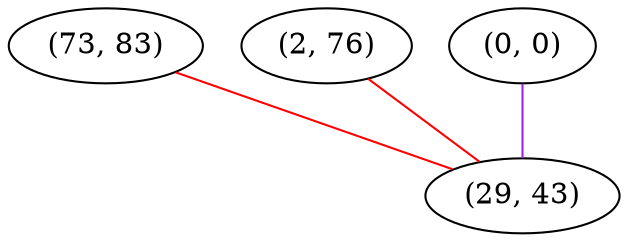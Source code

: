 graph "" {
"(73, 83)";
"(2, 76)";
"(0, 0)";
"(29, 43)";
"(73, 83)" -- "(29, 43)"  [color=red, key=0, weight=1];
"(2, 76)" -- "(29, 43)"  [color=red, key=0, weight=1];
"(0, 0)" -- "(29, 43)"  [color=purple, key=0, weight=4];
}
